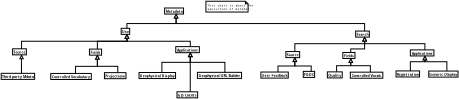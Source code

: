 <?xml version="1.0"?>
<diagram xmlns:dia="http://www.lysator.liu.se/~alla/dia/">
  <diagramdata>
    <attribute name="background">
      <color val="#ffffff"/>
    </attribute>
    <attribute name="paper">
      <composite type="paper">
        <attribute name="name">
          <string>#Letter#</string>
        </attribute>
        <attribute name="tmargin">
          <real val="2.54"/>
        </attribute>
        <attribute name="bmargin">
          <real val="2.54"/>
        </attribute>
        <attribute name="lmargin">
          <real val="2.54"/>
        </attribute>
        <attribute name="rmargin">
          <real val="2.54"/>
        </attribute>
        <attribute name="is_portrait">
          <boolean val="false"/>
        </attribute>
        <attribute name="scaling">
          <real val="0.213"/>
        </attribute>
        <attribute name="fitto">
          <boolean val="true"/>
        </attribute>
        <attribute name="fitwidth">
          <int val="1"/>
        </attribute>
        <attribute name="fitheight">
          <int val="1"/>
        </attribute>
      </composite>
    </attribute>
    <attribute name="grid">
      <composite type="grid">
        <attribute name="width_x">
          <real val="1"/>
        </attribute>
        <attribute name="width_y">
          <real val="1"/>
        </attribute>
        <attribute name="visible_x">
          <int val="1"/>
        </attribute>
        <attribute name="visible_y">
          <int val="1"/>
        </attribute>
      </composite>
    </attribute>
    <attribute name="guides">
      <composite type="guides">
        <attribute name="hguides"/>
        <attribute name="vguides"/>
      </composite>
    </attribute>
  </diagramdata>
  <layer name="Background" visible="true">
    <object type="UML - Class" version="0" id="O0">
      <attribute name="obj_pos">
        <point val="18.7,2.85"/>
      </attribute>
      <attribute name="obj_bb">
        <rectangle val="18.65,2.8;24.075,4.3"/>
      </attribute>
      <attribute name="elem_corner">
        <point val="18.7,2.85"/>
      </attribute>
      <attribute name="elem_width">
        <real val="5.325"/>
      </attribute>
      <attribute name="elem_height">
        <real val="1.4"/>
      </attribute>
      <attribute name="name">
        <string>#Metadata#</string>
      </attribute>
      <attribute name="stereotype">
        <string/>
      </attribute>
      <attribute name="abstract">
        <boolean val="false"/>
      </attribute>
      <attribute name="suppress_attributes">
        <boolean val="false"/>
      </attribute>
      <attribute name="suppress_operations">
        <boolean val="false"/>
      </attribute>
      <attribute name="visible_attributes">
        <boolean val="false"/>
      </attribute>
      <attribute name="visible_operations">
        <boolean val="false"/>
      </attribute>
      <attribute name="attributes"/>
      <attribute name="operations"/>
      <attribute name="template">
        <boolean val="false"/>
      </attribute>
      <attribute name="templates"/>
    </object>
    <object type="UML - Class" version="0" id="O1">
      <attribute name="obj_pos">
        <point val="8.65,7.55"/>
      </attribute>
      <attribute name="obj_bb">
        <rectangle val="8.6,7.5;11.358,9"/>
      </attribute>
      <attribute name="elem_corner">
        <point val="8.65,7.55"/>
      </attribute>
      <attribute name="elem_width">
        <real val="2.658"/>
      </attribute>
      <attribute name="elem_height">
        <real val="1.4"/>
      </attribute>
      <attribute name="name">
        <string>#Use#</string>
      </attribute>
      <attribute name="stereotype">
        <string/>
      </attribute>
      <attribute name="abstract">
        <boolean val="false"/>
      </attribute>
      <attribute name="suppress_attributes">
        <boolean val="false"/>
      </attribute>
      <attribute name="suppress_operations">
        <boolean val="false"/>
      </attribute>
      <attribute name="visible_attributes">
        <boolean val="false"/>
      </attribute>
      <attribute name="visible_operations">
        <boolean val="false"/>
      </attribute>
      <attribute name="attributes"/>
      <attribute name="operations"/>
      <attribute name="template">
        <boolean val="false"/>
      </attribute>
      <attribute name="templates"/>
    </object>
    <object type="UML - Generalization" version="0" id="O2">
      <attribute name="obj_pos">
        <point val="21.362,4.25"/>
      </attribute>
      <attribute name="obj_bb">
        <rectangle val="9.129,3.4;22.212,8.4"/>
      </attribute>
      <attribute name="orth_points">
        <point val="21.362,4.25"/>
        <point val="21.362,6.45"/>
        <point val="9.979,6.45"/>
        <point val="9.979,7.55"/>
      </attribute>
      <attribute name="orth_orient">
        <enum val="1"/>
        <enum val="0"/>
        <enum val="1"/>
      </attribute>
      <attribute name="name">
        <string/>
      </attribute>
      <attribute name="stereotype">
        <string/>
      </attribute>
      <connections>
        <connection handle="0" to="O0" connection="6"/>
        <connection handle="1" to="O1" connection="1"/>
      </connections>
    </object>
    <object type="UML - Class" version="0" id="O3">
      <attribute name="obj_pos">
        <point val="62.909,8.189"/>
      </attribute>
      <attribute name="obj_bb">
        <rectangle val="62.859,8.139;67.112,9.639"/>
      </attribute>
      <attribute name="elem_corner">
        <point val="62.909,8.189"/>
      </attribute>
      <attribute name="elem_width">
        <real val="4.153"/>
      </attribute>
      <attribute name="elem_height">
        <real val="1.4"/>
      </attribute>
      <attribute name="name">
        <string>#Search#</string>
      </attribute>
      <attribute name="stereotype">
        <string/>
      </attribute>
      <attribute name="abstract">
        <boolean val="false"/>
      </attribute>
      <attribute name="suppress_attributes">
        <boolean val="false"/>
      </attribute>
      <attribute name="suppress_operations">
        <boolean val="false"/>
      </attribute>
      <attribute name="visible_attributes">
        <boolean val="false"/>
      </attribute>
      <attribute name="visible_operations">
        <boolean val="false"/>
      </attribute>
      <attribute name="attributes"/>
      <attribute name="operations"/>
      <attribute name="template">
        <boolean val="false"/>
      </attribute>
      <attribute name="templates"/>
    </object>
    <object type="UML - Generalization" version="0" id="O4">
      <attribute name="obj_pos">
        <point val="21.362,4.25"/>
      </attribute>
      <attribute name="obj_bb">
        <rectangle val="20.512,3.4;65.835,9.039"/>
      </attribute>
      <attribute name="orth_points">
        <point val="21.362,4.25"/>
        <point val="21.362,6.45"/>
        <point val="64.985,6.45"/>
        <point val="64.985,8.189"/>
      </attribute>
      <attribute name="orth_orient">
        <enum val="1"/>
        <enum val="0"/>
        <enum val="1"/>
      </attribute>
      <attribute name="name">
        <string/>
      </attribute>
      <attribute name="stereotype">
        <string/>
      </attribute>
      <connections>
        <connection handle="0" to="O0" connection="6"/>
        <connection handle="1" to="O3" connection="1"/>
      </connections>
    </object>
    <object type="UML - Class" version="0" id="O5">
      <attribute name="obj_pos">
        <point val="4.778,17.81"/>
      </attribute>
      <attribute name="obj_bb">
        <rectangle val="4.728,17.76;11.002,19.26"/>
      </attribute>
      <attribute name="elem_corner">
        <point val="4.778,17.81"/>
      </attribute>
      <attribute name="elem_width">
        <real val="6.173"/>
      </attribute>
      <attribute name="elem_height">
        <real val="1.4"/>
      </attribute>
      <attribute name="name">
        <string>#Projections#</string>
      </attribute>
      <attribute name="stereotype">
        <string/>
      </attribute>
      <attribute name="abstract">
        <boolean val="false"/>
      </attribute>
      <attribute name="suppress_attributes">
        <boolean val="false"/>
      </attribute>
      <attribute name="suppress_operations">
        <boolean val="false"/>
      </attribute>
      <attribute name="visible_attributes">
        <boolean val="false"/>
      </attribute>
      <attribute name="visible_operations">
        <boolean val="false"/>
      </attribute>
      <attribute name="attributes"/>
      <attribute name="operations"/>
      <attribute name="template">
        <boolean val="false"/>
      </attribute>
      <attribute name="templates"/>
    </object>
    <object type="UML - Class" version="0" id="O6">
      <attribute name="obj_pos">
        <point val="12.787,17.775"/>
      </attribute>
      <attribute name="obj_bb">
        <rectangle val="12.737,17.725;23.414,19.225"/>
      </attribute>
      <attribute name="elem_corner">
        <point val="12.787,17.775"/>
      </attribute>
      <attribute name="elem_width">
        <real val="10.577"/>
      </attribute>
      <attribute name="elem_height">
        <real val="1.4"/>
      </attribute>
      <attribute name="name">
        <string>#Geophysical Display#</string>
      </attribute>
      <attribute name="stereotype">
        <string/>
      </attribute>
      <attribute name="abstract">
        <boolean val="false"/>
      </attribute>
      <attribute name="suppress_attributes">
        <boolean val="false"/>
      </attribute>
      <attribute name="suppress_operations">
        <boolean val="false"/>
      </attribute>
      <attribute name="visible_attributes">
        <boolean val="false"/>
      </attribute>
      <attribute name="visible_operations">
        <boolean val="false"/>
      </attribute>
      <attribute name="attributes"/>
      <attribute name="operations"/>
      <attribute name="template">
        <boolean val="false"/>
      </attribute>
      <attribute name="templates"/>
    </object>
    <object type="UML - Class" version="0" id="O7">
      <attribute name="obj_pos">
        <point val="26.294,17.739"/>
      </attribute>
      <attribute name="obj_bb">
        <rectangle val="26.244,17.689;39.062,19.189"/>
      </attribute>
      <attribute name="elem_corner">
        <point val="26.294,17.739"/>
      </attribute>
      <attribute name="elem_width">
        <real val="12.718"/>
      </attribute>
      <attribute name="elem_height">
        <real val="1.4"/>
      </attribute>
      <attribute name="name">
        <string>#Geophysical URL Builder#</string>
      </attribute>
      <attribute name="stereotype">
        <string/>
      </attribute>
      <attribute name="abstract">
        <boolean val="false"/>
      </attribute>
      <attribute name="suppress_attributes">
        <boolean val="false"/>
      </attribute>
      <attribute name="suppress_operations">
        <boolean val="false"/>
      </attribute>
      <attribute name="visible_attributes">
        <boolean val="false"/>
      </attribute>
      <attribute name="visible_operations">
        <boolean val="false"/>
      </attribute>
      <attribute name="attributes"/>
      <attribute name="operations"/>
      <attribute name="template">
        <boolean val="false"/>
      </attribute>
      <attribute name="templates"/>
    </object>
    <object type="UML - Class" version="0" id="O8">
      <attribute name="obj_pos">
        <point val="-19.11,17.967"/>
      </attribute>
      <attribute name="obj_bb">
        <rectangle val="-19.16,17.917;-9.696,19.417"/>
      </attribute>
      <attribute name="elem_corner">
        <point val="-19.11,17.967"/>
      </attribute>
      <attribute name="elem_width">
        <real val="9.365"/>
      </attribute>
      <attribute name="elem_height">
        <real val="1.4"/>
      </attribute>
      <attribute name="name">
        <string>#Third party Mdata#</string>
      </attribute>
      <attribute name="stereotype">
        <string/>
      </attribute>
      <attribute name="abstract">
        <boolean val="false"/>
      </attribute>
      <attribute name="suppress_attributes">
        <boolean val="false"/>
      </attribute>
      <attribute name="suppress_operations">
        <boolean val="false"/>
      </attribute>
      <attribute name="visible_attributes">
        <boolean val="false"/>
      </attribute>
      <attribute name="visible_operations">
        <boolean val="false"/>
      </attribute>
      <attribute name="attributes"/>
      <attribute name="operations"/>
      <attribute name="template">
        <boolean val="false"/>
      </attribute>
      <attribute name="templates"/>
    </object>
    <object type="UML - Class" version="0" id="O9">
      <attribute name="obj_pos">
        <point val="21.569,22.241"/>
      </attribute>
      <attribute name="obj_bb">
        <rectangle val="21.519,22.191;27.752,23.691"/>
      </attribute>
      <attribute name="elem_corner">
        <point val="21.569,22.241"/>
      </attribute>
      <attribute name="elem_width">
        <real val="6.133"/>
      </attribute>
      <attribute name="elem_height">
        <real val="1.4"/>
      </attribute>
      <attribute name="name">
        <string>#GIS Clients#</string>
      </attribute>
      <attribute name="stereotype">
        <string/>
      </attribute>
      <attribute name="abstract">
        <boolean val="false"/>
      </attribute>
      <attribute name="suppress_attributes">
        <boolean val="false"/>
      </attribute>
      <attribute name="suppress_operations">
        <boolean val="false"/>
      </attribute>
      <attribute name="visible_attributes">
        <boolean val="false"/>
      </attribute>
      <attribute name="visible_operations">
        <boolean val="false"/>
      </attribute>
      <attribute name="attributes"/>
      <attribute name="operations"/>
      <attribute name="template">
        <boolean val="false"/>
      </attribute>
      <attribute name="templates"/>
    </object>
    <object type="UML - Class" version="0" id="O10">
      <attribute name="obj_pos">
        <point val="-7.64,17.996"/>
      </attribute>
      <attribute name="obj_bb">
        <rectangle val="-7.69,17.946;3.876,19.446"/>
      </attribute>
      <attribute name="elem_corner">
        <point val="-7.64,17.996"/>
      </attribute>
      <attribute name="elem_width">
        <real val="11.466"/>
      </attribute>
      <attribute name="elem_height">
        <real val="1.4"/>
      </attribute>
      <attribute name="name">
        <string>#Controlled Vocabulary#</string>
      </attribute>
      <attribute name="stereotype">
        <string/>
      </attribute>
      <attribute name="abstract">
        <boolean val="false"/>
      </attribute>
      <attribute name="suppress_attributes">
        <boolean val="false"/>
      </attribute>
      <attribute name="suppress_operations">
        <boolean val="false"/>
      </attribute>
      <attribute name="visible_attributes">
        <boolean val="false"/>
      </attribute>
      <attribute name="visible_operations">
        <boolean val="false"/>
      </attribute>
      <attribute name="attributes"/>
      <attribute name="operations"/>
      <attribute name="template">
        <boolean val="false"/>
      </attribute>
      <attribute name="templates"/>
    </object>
    <object type="UML - Class" version="0" id="O11">
      <attribute name="obj_pos">
        <point val="72.261,17.412"/>
      </attribute>
      <attribute name="obj_bb">
        <rectangle val="72.211,17.362;78.929,18.862"/>
      </attribute>
      <attribute name="elem_corner">
        <point val="72.261,17.412"/>
      </attribute>
      <attribute name="elem_width">
        <real val="6.618"/>
      </attribute>
      <attribute name="elem_height">
        <real val="1.4"/>
      </attribute>
      <attribute name="name">
        <string>#Registration#</string>
      </attribute>
      <attribute name="stereotype">
        <string/>
      </attribute>
      <attribute name="abstract">
        <boolean val="false"/>
      </attribute>
      <attribute name="suppress_attributes">
        <boolean val="false"/>
      </attribute>
      <attribute name="suppress_operations">
        <boolean val="false"/>
      </attribute>
      <attribute name="visible_attributes">
        <boolean val="false"/>
      </attribute>
      <attribute name="visible_operations">
        <boolean val="false"/>
      </attribute>
      <attribute name="attributes"/>
      <attribute name="operations"/>
      <attribute name="template">
        <boolean val="false"/>
      </attribute>
      <attribute name="templates"/>
    </object>
    <object type="UML - Class" version="0" id="O12">
      <attribute name="obj_pos">
        <point val="56.367,17.633"/>
      </attribute>
      <attribute name="obj_bb">
        <rectangle val="56.317,17.583;60.691,19.083"/>
      </attribute>
      <attribute name="elem_corner">
        <point val="56.367,17.633"/>
      </attribute>
      <attribute name="elem_width">
        <real val="4.274"/>
      </attribute>
      <attribute name="elem_height">
        <real val="1.4"/>
      </attribute>
      <attribute name="name">
        <string>#Quality#</string>
      </attribute>
      <attribute name="stereotype">
        <string/>
      </attribute>
      <attribute name="abstract">
        <boolean val="false"/>
      </attribute>
      <attribute name="suppress_attributes">
        <boolean val="false"/>
      </attribute>
      <attribute name="suppress_operations">
        <boolean val="false"/>
      </attribute>
      <attribute name="visible_attributes">
        <boolean val="false"/>
      </attribute>
      <attribute name="visible_operations">
        <boolean val="false"/>
      </attribute>
      <attribute name="attributes"/>
      <attribute name="operations"/>
      <attribute name="template">
        <boolean val="false"/>
      </attribute>
      <attribute name="templates"/>
    </object>
    <object type="UML - Class" version="0" id="O13">
      <attribute name="obj_pos">
        <point val="50.793,17.514"/>
      </attribute>
      <attribute name="obj_bb">
        <rectangle val="50.743,17.464;54.512,18.964"/>
      </attribute>
      <attribute name="elem_corner">
        <point val="50.793,17.514"/>
      </attribute>
      <attribute name="elem_width">
        <real val="3.668"/>
      </attribute>
      <attribute name="elem_height">
        <real val="1.4"/>
      </attribute>
      <attribute name="name">
        <string>#FGDC#</string>
      </attribute>
      <attribute name="stereotype">
        <string/>
      </attribute>
      <attribute name="abstract">
        <boolean val="false"/>
      </attribute>
      <attribute name="suppress_attributes">
        <boolean val="false"/>
      </attribute>
      <attribute name="suppress_operations">
        <boolean val="false"/>
      </attribute>
      <attribute name="visible_attributes">
        <boolean val="false"/>
      </attribute>
      <attribute name="visible_operations">
        <boolean val="false"/>
      </attribute>
      <attribute name="attributes"/>
      <attribute name="operations"/>
      <attribute name="template">
        <boolean val="false"/>
      </attribute>
      <attribute name="templates"/>
    </object>
    <object type="UML - Class" version="0" id="O14">
      <attribute name="obj_pos">
        <point val="40.986,17.671"/>
      </attribute>
      <attribute name="obj_bb">
        <rectangle val="40.936,17.621;48.947,19.121"/>
      </attribute>
      <attribute name="elem_corner">
        <point val="40.986,17.671"/>
      </attribute>
      <attribute name="elem_width">
        <real val="7.91"/>
      </attribute>
      <attribute name="elem_height">
        <real val="1.4"/>
      </attribute>
      <attribute name="name">
        <string>#User Feedback#</string>
      </attribute>
      <attribute name="stereotype">
        <string/>
      </attribute>
      <attribute name="abstract">
        <boolean val="false"/>
      </attribute>
      <attribute name="suppress_attributes">
        <boolean val="false"/>
      </attribute>
      <attribute name="suppress_operations">
        <boolean val="false"/>
      </attribute>
      <attribute name="visible_attributes">
        <boolean val="false"/>
      </attribute>
      <attribute name="visible_operations">
        <boolean val="false"/>
      </attribute>
      <attribute name="attributes"/>
      <attribute name="operations"/>
      <attribute name="template">
        <boolean val="false"/>
      </attribute>
      <attribute name="templates"/>
    </object>
    <object type="UML - Class" version="0" id="O15">
      <attribute name="obj_pos">
        <point val="79.827,17.443"/>
      </attribute>
      <attribute name="obj_bb">
        <rectangle val="79.777,17.393;88.272,18.893"/>
      </attribute>
      <attribute name="elem_corner">
        <point val="79.827,17.443"/>
      </attribute>
      <attribute name="elem_width">
        <real val="8.395"/>
      </attribute>
      <attribute name="elem_height">
        <real val="1.4"/>
      </attribute>
      <attribute name="name">
        <string>#Generic DIsplay#</string>
      </attribute>
      <attribute name="stereotype">
        <string/>
      </attribute>
      <attribute name="abstract">
        <boolean val="false"/>
      </attribute>
      <attribute name="suppress_attributes">
        <boolean val="false"/>
      </attribute>
      <attribute name="suppress_operations">
        <boolean val="false"/>
      </attribute>
      <attribute name="visible_attributes">
        <boolean val="false"/>
      </attribute>
      <attribute name="visible_operations">
        <boolean val="false"/>
      </attribute>
      <attribute name="attributes"/>
      <attribute name="operations"/>
      <attribute name="template">
        <boolean val="false"/>
      </attribute>
      <attribute name="templates"/>
    </object>
    <object type="UML - Class" version="0" id="O16">
      <attribute name="obj_pos">
        <point val="61.676,17.7"/>
      </attribute>
      <attribute name="obj_bb">
        <rectangle val="61.626,17.65;71.01,19.15"/>
      </attribute>
      <attribute name="elem_corner">
        <point val="61.676,17.7"/>
      </attribute>
      <attribute name="elem_width">
        <real val="9.284"/>
      </attribute>
      <attribute name="elem_height">
        <real val="1.4"/>
      </attribute>
      <attribute name="name">
        <string>#Controlled Vocab.#</string>
      </attribute>
      <attribute name="stereotype">
        <string/>
      </attribute>
      <attribute name="abstract">
        <boolean val="false"/>
      </attribute>
      <attribute name="suppress_attributes">
        <boolean val="false"/>
      </attribute>
      <attribute name="suppress_operations">
        <boolean val="false"/>
      </attribute>
      <attribute name="visible_attributes">
        <boolean val="false"/>
      </attribute>
      <attribute name="visible_operations">
        <boolean val="false"/>
      </attribute>
      <attribute name="attributes"/>
      <attribute name="operations"/>
      <attribute name="template">
        <boolean val="false"/>
      </attribute>
      <attribute name="templates"/>
    </object>
    <object type="UML - Class" version="0" id="O17">
      <attribute name="obj_pos">
        <point val="-16.483,12.291"/>
      </attribute>
      <attribute name="obj_bb">
        <rectangle val="-16.533,12.241;-12.28,13.741"/>
      </attribute>
      <attribute name="elem_corner">
        <point val="-16.483,12.291"/>
      </attribute>
      <attribute name="elem_width">
        <real val="4.153"/>
      </attribute>
      <attribute name="elem_height">
        <real val="1.4"/>
      </attribute>
      <attribute name="name">
        <string>#Source#</string>
      </attribute>
      <attribute name="stereotype">
        <string/>
      </attribute>
      <attribute name="abstract">
        <boolean val="false"/>
      </attribute>
      <attribute name="suppress_attributes">
        <boolean val="false"/>
      </attribute>
      <attribute name="suppress_operations">
        <boolean val="false"/>
      </attribute>
      <attribute name="visible_attributes">
        <boolean val="false"/>
      </attribute>
      <attribute name="visible_operations">
        <boolean val="false"/>
      </attribute>
      <attribute name="attributes"/>
      <attribute name="operations"/>
      <attribute name="template">
        <boolean val="false"/>
      </attribute>
      <attribute name="templates"/>
    </object>
    <object type="UML - Class" version="0" id="O18">
      <attribute name="obj_pos">
        <point val="1.311,12.361"/>
      </attribute>
      <attribute name="obj_bb">
        <rectangle val="1.261,12.312;5.03,13.812"/>
      </attribute>
      <attribute name="elem_corner">
        <point val="1.311,12.361"/>
      </attribute>
      <attribute name="elem_width">
        <real val="3.668"/>
      </attribute>
      <attribute name="elem_height">
        <real val="1.4"/>
      </attribute>
      <attribute name="name">
        <string>#Fields#</string>
      </attribute>
      <attribute name="stereotype">
        <string/>
      </attribute>
      <attribute name="abstract">
        <boolean val="false"/>
      </attribute>
      <attribute name="suppress_attributes">
        <boolean val="false"/>
      </attribute>
      <attribute name="suppress_operations">
        <boolean val="false"/>
      </attribute>
      <attribute name="visible_attributes">
        <boolean val="false"/>
      </attribute>
      <attribute name="visible_operations">
        <boolean val="false"/>
      </attribute>
      <attribute name="attributes"/>
      <attribute name="operations"/>
      <attribute name="template">
        <boolean val="false"/>
      </attribute>
      <attribute name="templates"/>
    </object>
    <object type="UML - Class" version="0" id="O19">
      <attribute name="obj_pos">
        <point val="21.281,11.791"/>
      </attribute>
      <attribute name="obj_bb">
        <rectangle val="21.231,11.741;28.07,13.241"/>
      </attribute>
      <attribute name="elem_corner">
        <point val="21.281,11.791"/>
      </attribute>
      <attribute name="elem_width">
        <real val="6.739"/>
      </attribute>
      <attribute name="elem_height">
        <real val="1.4"/>
      </attribute>
      <attribute name="name">
        <string>#Applications#</string>
      </attribute>
      <attribute name="stereotype">
        <string/>
      </attribute>
      <attribute name="abstract">
        <boolean val="false"/>
      </attribute>
      <attribute name="suppress_attributes">
        <boolean val="false"/>
      </attribute>
      <attribute name="suppress_operations">
        <boolean val="false"/>
      </attribute>
      <attribute name="visible_attributes">
        <boolean val="false"/>
      </attribute>
      <attribute name="visible_operations">
        <boolean val="false"/>
      </attribute>
      <attribute name="attributes"/>
      <attribute name="operations"/>
      <attribute name="template">
        <boolean val="false"/>
      </attribute>
      <attribute name="templates"/>
    </object>
    <object type="UML - Class" version="0" id="O20">
      <attribute name="obj_pos">
        <point val="46.764,12.933"/>
      </attribute>
      <attribute name="obj_bb">
        <rectangle val="46.714,12.883;50.967,14.383"/>
      </attribute>
      <attribute name="elem_corner">
        <point val="46.764,12.933"/>
      </attribute>
      <attribute name="elem_width">
        <real val="4.153"/>
      </attribute>
      <attribute name="elem_height">
        <real val="1.4"/>
      </attribute>
      <attribute name="name">
        <string>#Source#</string>
      </attribute>
      <attribute name="stereotype">
        <string/>
      </attribute>
      <attribute name="abstract">
        <boolean val="false"/>
      </attribute>
      <attribute name="suppress_attributes">
        <boolean val="false"/>
      </attribute>
      <attribute name="suppress_operations">
        <boolean val="false"/>
      </attribute>
      <attribute name="visible_attributes">
        <boolean val="false"/>
      </attribute>
      <attribute name="visible_operations">
        <boolean val="false"/>
      </attribute>
      <attribute name="attributes"/>
      <attribute name="operations"/>
      <attribute name="template">
        <boolean val="false"/>
      </attribute>
      <attribute name="templates"/>
    </object>
    <object type="UML - Class" version="0" id="O21">
      <attribute name="obj_pos">
        <point val="59.946,13.141"/>
      </attribute>
      <attribute name="obj_bb">
        <rectangle val="59.896,13.091;63.665,14.591"/>
      </attribute>
      <attribute name="elem_corner">
        <point val="59.946,13.141"/>
      </attribute>
      <attribute name="elem_width">
        <real val="3.668"/>
      </attribute>
      <attribute name="elem_height">
        <real val="1.4"/>
      </attribute>
      <attribute name="name">
        <string>#Fields#</string>
      </attribute>
      <attribute name="stereotype">
        <string/>
      </attribute>
      <attribute name="abstract">
        <boolean val="false"/>
      </attribute>
      <attribute name="suppress_attributes">
        <boolean val="false"/>
      </attribute>
      <attribute name="suppress_operations">
        <boolean val="false"/>
      </attribute>
      <attribute name="visible_attributes">
        <boolean val="false"/>
      </attribute>
      <attribute name="visible_operations">
        <boolean val="false"/>
      </attribute>
      <attribute name="attributes"/>
      <attribute name="operations"/>
      <attribute name="template">
        <boolean val="false"/>
      </attribute>
      <attribute name="templates"/>
    </object>
    <object type="UML - Class" version="0" id="O22">
      <attribute name="obj_pos">
        <point val="75.57,12.546"/>
      </attribute>
      <attribute name="obj_bb">
        <rectangle val="75.52,12.496;82.359,13.996"/>
      </attribute>
      <attribute name="elem_corner">
        <point val="75.57,12.546"/>
      </attribute>
      <attribute name="elem_width">
        <real val="6.739"/>
      </attribute>
      <attribute name="elem_height">
        <real val="1.4"/>
      </attribute>
      <attribute name="name">
        <string>#Applications#</string>
      </attribute>
      <attribute name="stereotype">
        <string/>
      </attribute>
      <attribute name="abstract">
        <boolean val="false"/>
      </attribute>
      <attribute name="suppress_attributes">
        <boolean val="false"/>
      </attribute>
      <attribute name="suppress_operations">
        <boolean val="false"/>
      </attribute>
      <attribute name="visible_attributes">
        <boolean val="false"/>
      </attribute>
      <attribute name="visible_operations">
        <boolean val="false"/>
      </attribute>
      <attribute name="attributes"/>
      <attribute name="operations"/>
      <attribute name="template">
        <boolean val="false"/>
      </attribute>
      <attribute name="templates"/>
    </object>
    <object type="UML - Generalization" version="0" id="O23">
      <attribute name="obj_pos">
        <point val="9.979,8.95"/>
      </attribute>
      <attribute name="obj_bb">
        <rectangle val="2.295,8.1;10.829,13.211"/>
      </attribute>
      <attribute name="orth_points">
        <point val="9.979,8.95"/>
        <point val="9.979,10.545"/>
        <point val="3.145,10.545"/>
        <point val="3.145,12.361"/>
      </attribute>
      <attribute name="orth_orient">
        <enum val="1"/>
        <enum val="0"/>
        <enum val="1"/>
      </attribute>
      <attribute name="name">
        <string/>
      </attribute>
      <attribute name="stereotype">
        <string/>
      </attribute>
      <connections>
        <connection handle="0" to="O1" connection="6"/>
        <connection handle="1" to="O18" connection="1"/>
      </connections>
    </object>
    <object type="UML - Generalization" version="0" id="O24">
      <attribute name="obj_pos">
        <point val="9.979,8.95"/>
      </attribute>
      <attribute name="obj_bb">
        <rectangle val="-15.256,8.1;10.829,13.141"/>
      </attribute>
      <attribute name="orth_points">
        <point val="9.979,8.95"/>
        <point val="9.979,10.545"/>
        <point val="-14.406,10.545"/>
        <point val="-14.406,12.291"/>
      </attribute>
      <attribute name="orth_orient">
        <enum val="1"/>
        <enum val="0"/>
        <enum val="1"/>
      </attribute>
      <attribute name="name">
        <string/>
      </attribute>
      <attribute name="stereotype">
        <string/>
      </attribute>
      <connections>
        <connection handle="0" to="O1" connection="6"/>
        <connection handle="1" to="O17" connection="1"/>
      </connections>
    </object>
    <object type="UML - Generalization" version="0" id="O25">
      <attribute name="obj_pos">
        <point val="9.979,8.95"/>
      </attribute>
      <attribute name="obj_bb">
        <rectangle val="9.129,8.1;25.5,12.641"/>
      </attribute>
      <attribute name="orth_points">
        <point val="9.979,8.95"/>
        <point val="9.979,10.545"/>
        <point val="24.65,10.545"/>
        <point val="24.65,11.791"/>
      </attribute>
      <attribute name="orth_orient">
        <enum val="1"/>
        <enum val="0"/>
        <enum val="1"/>
      </attribute>
      <attribute name="name">
        <string/>
      </attribute>
      <attribute name="stereotype">
        <string/>
      </attribute>
      <connections>
        <connection handle="0" to="O1" connection="6"/>
        <connection handle="1" to="O19" connection="1"/>
      </connections>
    </object>
    <object type="UML - Generalization" version="0" id="O26">
      <attribute name="obj_pos">
        <point val="-14.406,13.691"/>
      </attribute>
      <attribute name="obj_bb">
        <rectangle val="-15.278,12.841;-13.556,18.817"/>
      </attribute>
      <attribute name="orth_points">
        <point val="-14.406,13.691"/>
        <point val="-14.406,14.657"/>
        <point val="-14.428,14.657"/>
        <point val="-14.428,17.967"/>
      </attribute>
      <attribute name="orth_orient">
        <enum val="1"/>
        <enum val="0"/>
        <enum val="1"/>
      </attribute>
      <attribute name="name">
        <string/>
      </attribute>
      <attribute name="stereotype">
        <string/>
      </attribute>
      <connections>
        <connection handle="0" to="O17" connection="6"/>
        <connection handle="1" to="O8" connection="1"/>
      </connections>
    </object>
    <object type="UML - Generalization" version="0" id="O27">
      <attribute name="obj_pos">
        <point val="3.145,13.761"/>
      </attribute>
      <attribute name="obj_bb">
        <rectangle val="-2.757,12.912;3.995,18.846"/>
      </attribute>
      <attribute name="orth_points">
        <point val="3.145,13.761"/>
        <point val="3.145,16.354"/>
        <point val="-1.907,16.354"/>
        <point val="-1.907,17.996"/>
      </attribute>
      <attribute name="orth_orient">
        <enum val="1"/>
        <enum val="0"/>
        <enum val="1"/>
      </attribute>
      <attribute name="name">
        <string/>
      </attribute>
      <attribute name="stereotype">
        <string/>
      </attribute>
      <connections>
        <connection handle="0" to="O18" connection="6"/>
        <connection handle="1" to="O10" connection="1"/>
      </connections>
    </object>
    <object type="UML - Generalization" version="0" id="O28">
      <attribute name="obj_pos">
        <point val="24.65,13.191"/>
      </attribute>
      <attribute name="obj_bb">
        <rectangle val="17.226,12.341;25.5,18.625"/>
      </attribute>
      <attribute name="orth_points">
        <point val="24.65,13.191"/>
        <point val="24.65,15.425"/>
        <point val="18.076,15.425"/>
        <point val="18.076,17.775"/>
      </attribute>
      <attribute name="orth_orient">
        <enum val="1"/>
        <enum val="0"/>
        <enum val="1"/>
      </attribute>
      <attribute name="name">
        <string/>
      </attribute>
      <attribute name="stereotype">
        <string/>
      </attribute>
      <connections>
        <connection handle="0" to="O19" connection="6"/>
        <connection handle="1" to="O6" connection="1"/>
      </connections>
    </object>
    <object type="UML - Generalization" version="0" id="O29">
      <attribute name="obj_pos">
        <point val="64.985,9.589"/>
      </attribute>
      <attribute name="obj_bb">
        <rectangle val="47.99,8.739;65.835,13.783"/>
      </attribute>
      <attribute name="orth_points">
        <point val="64.985,9.589"/>
        <point val="64.985,11.111"/>
        <point val="48.84,11.111"/>
        <point val="48.84,12.933"/>
      </attribute>
      <attribute name="orth_orient">
        <enum val="1"/>
        <enum val="0"/>
        <enum val="1"/>
      </attribute>
      <attribute name="name">
        <string/>
      </attribute>
      <attribute name="stereotype">
        <string/>
      </attribute>
      <connections>
        <connection handle="0" to="O3" connection="6"/>
        <connection handle="1" to="O20" connection="1"/>
      </connections>
    </object>
    <object type="UML - Generalization" version="0" id="O30">
      <attribute name="obj_pos">
        <point val="64.985,9.589"/>
      </attribute>
      <attribute name="obj_bb">
        <rectangle val="60.93,8.739;65.835,13.991"/>
      </attribute>
      <attribute name="orth_points">
        <point val="64.985,9.589"/>
        <point val="64.985,12.323"/>
        <point val="61.78,12.323"/>
        <point val="61.78,13.141"/>
      </attribute>
      <attribute name="orth_orient">
        <enum val="1"/>
        <enum val="0"/>
        <enum val="1"/>
      </attribute>
      <attribute name="name">
        <string/>
      </attribute>
      <attribute name="stereotype">
        <string/>
      </attribute>
      <connections>
        <connection handle="0" to="O3" connection="6"/>
        <connection handle="1" to="O21" connection="1"/>
      </connections>
    </object>
    <object type="UML - Generalization" version="0" id="O31">
      <attribute name="obj_pos">
        <point val="64.985,9.589"/>
      </attribute>
      <attribute name="obj_bb">
        <rectangle val="64.135,8.739;79.789,13.396"/>
      </attribute>
      <attribute name="orth_points">
        <point val="64.985,9.589"/>
        <point val="64.985,11.111"/>
        <point val="78.939,11.111"/>
        <point val="78.939,12.546"/>
      </attribute>
      <attribute name="orth_orient">
        <enum val="1"/>
        <enum val="0"/>
        <enum val="1"/>
      </attribute>
      <attribute name="name">
        <string/>
      </attribute>
      <attribute name="stereotype">
        <string/>
      </attribute>
      <connections>
        <connection handle="0" to="O3" connection="6"/>
        <connection handle="1" to="O22" connection="1"/>
      </connections>
    </object>
    <object type="UML - Generalization" version="0" id="O32">
      <attribute name="obj_pos">
        <point val="48.84,14.333"/>
      </attribute>
      <attribute name="obj_bb">
        <rectangle val="44.091,13.483;49.69,18.521"/>
      </attribute>
      <attribute name="orth_points">
        <point val="48.84,14.333"/>
        <point val="48.84,16.273"/>
        <point val="44.941,16.273"/>
        <point val="44.941,17.671"/>
      </attribute>
      <attribute name="orth_orient">
        <enum val="1"/>
        <enum val="0"/>
        <enum val="1"/>
      </attribute>
      <attribute name="name">
        <string/>
      </attribute>
      <attribute name="stereotype">
        <string/>
      </attribute>
      <connections>
        <connection handle="0" to="O20" connection="6"/>
        <connection handle="1" to="O14" connection="1"/>
      </connections>
    </object>
    <object type="UML - Generalization" version="0" id="O33">
      <attribute name="obj_pos">
        <point val="61.78,14.541"/>
      </attribute>
      <attribute name="obj_bb">
        <rectangle val="57.654,13.691;62.63,18.483"/>
      </attribute>
      <attribute name="orth_points">
        <point val="61.78,14.541"/>
        <point val="61.78,16.203"/>
        <point val="58.504,16.203"/>
        <point val="58.504,17.633"/>
      </attribute>
      <attribute name="orth_orient">
        <enum val="1"/>
        <enum val="0"/>
        <enum val="1"/>
      </attribute>
      <attribute name="name">
        <string/>
      </attribute>
      <attribute name="stereotype">
        <string/>
      </attribute>
      <connections>
        <connection handle="0" to="O21" connection="6"/>
        <connection handle="1" to="O12" connection="1"/>
      </connections>
    </object>
    <object type="UML - Generalization" version="0" id="O34">
      <attribute name="obj_pos">
        <point val="78.939,13.946"/>
      </attribute>
      <attribute name="obj_bb">
        <rectangle val="74.72,13.096;79.789,18.262"/>
      </attribute>
      <attribute name="orth_points">
        <point val="78.939,13.946"/>
        <point val="78.939,15.283"/>
        <point val="75.57,15.283"/>
        <point val="75.57,17.412"/>
      </attribute>
      <attribute name="orth_orient">
        <enum val="1"/>
        <enum val="0"/>
        <enum val="1"/>
      </attribute>
      <attribute name="name">
        <string/>
      </attribute>
      <attribute name="stereotype">
        <string/>
      </attribute>
      <connections>
        <connection handle="0" to="O22" connection="6"/>
        <connection handle="1" to="O11" connection="1"/>
      </connections>
    </object>
    <object type="UML - Generalization" version="0" id="O35">
      <attribute name="obj_pos">
        <point val="3.145,13.761"/>
      </attribute>
      <attribute name="obj_bb">
        <rectangle val="2.295,12.912;8.715,18.66"/>
      </attribute>
      <attribute name="orth_points">
        <point val="3.145,13.761"/>
        <point val="3.145,16.344"/>
        <point val="7.865,16.344"/>
        <point val="7.865,17.81"/>
      </attribute>
      <attribute name="orth_orient">
        <enum val="1"/>
        <enum val="0"/>
        <enum val="1"/>
      </attribute>
      <attribute name="name">
        <string/>
      </attribute>
      <attribute name="stereotype">
        <string/>
      </attribute>
      <connections>
        <connection handle="0" to="O18" connection="6"/>
        <connection handle="1" to="O5" connection="1"/>
      </connections>
    </object>
    <object type="UML - Generalization" version="0" id="O36">
      <attribute name="obj_pos">
        <point val="24.65,13.191"/>
      </attribute>
      <attribute name="obj_bb">
        <rectangle val="23.8,12.341;33.503,18.589"/>
      </attribute>
      <attribute name="orth_points">
        <point val="24.65,13.191"/>
        <point val="24.65,15.425"/>
        <point val="32.653,15.425"/>
        <point val="32.653,17.739"/>
      </attribute>
      <attribute name="orth_orient">
        <enum val="1"/>
        <enum val="0"/>
        <enum val="1"/>
      </attribute>
      <attribute name="name">
        <string/>
      </attribute>
      <attribute name="stereotype">
        <string/>
      </attribute>
      <connections>
        <connection handle="0" to="O19" connection="6"/>
        <connection handle="1" to="O7" connection="1"/>
      </connections>
    </object>
    <object type="UML - Generalization" version="0" id="O37">
      <attribute name="obj_pos">
        <point val="24.65,13.191"/>
      </attribute>
      <attribute name="obj_bb">
        <rectangle val="23.786,12.341;25.5,23.091"/>
      </attribute>
      <attribute name="orth_points">
        <point val="24.65,13.191"/>
        <point val="24.65,15.425"/>
        <point val="24.636,15.425"/>
        <point val="24.636,22.241"/>
      </attribute>
      <attribute name="orth_orient">
        <enum val="1"/>
        <enum val="0"/>
        <enum val="1"/>
      </attribute>
      <attribute name="name">
        <string/>
      </attribute>
      <attribute name="stereotype">
        <string/>
      </attribute>
      <connections>
        <connection handle="0" to="O19" connection="6"/>
        <connection handle="1" to="O9" connection="1"/>
      </connections>
    </object>
    <object type="UML - Generalization" version="0" id="O38">
      <attribute name="obj_pos">
        <point val="48.84,14.333"/>
      </attribute>
      <attribute name="obj_bb">
        <rectangle val="47.99,13.483;53.477,18.364"/>
      </attribute>
      <attribute name="orth_points">
        <point val="48.84,14.333"/>
        <point val="48.84,16.273"/>
        <point val="52.627,16.273"/>
        <point val="52.627,17.514"/>
      </attribute>
      <attribute name="orth_orient">
        <enum val="1"/>
        <enum val="0"/>
        <enum val="1"/>
      </attribute>
      <attribute name="name">
        <string/>
      </attribute>
      <attribute name="stereotype">
        <string/>
      </attribute>
      <connections>
        <connection handle="0" to="O20" connection="6"/>
        <connection handle="1" to="O13" connection="1"/>
      </connections>
    </object>
    <object type="UML - Generalization" version="0" id="O39">
      <attribute name="obj_pos">
        <point val="61.78,14.541"/>
      </attribute>
      <attribute name="obj_bb">
        <rectangle val="60.93,13.691;67.168,18.55"/>
      </attribute>
      <attribute name="orth_points">
        <point val="61.78,14.541"/>
        <point val="61.78,16.203"/>
        <point val="66.318,16.203"/>
        <point val="66.318,17.7"/>
      </attribute>
      <attribute name="orth_orient">
        <enum val="1"/>
        <enum val="0"/>
        <enum val="1"/>
      </attribute>
      <attribute name="name">
        <string/>
      </attribute>
      <attribute name="stereotype">
        <string/>
      </attribute>
      <connections>
        <connection handle="0" to="O21" connection="6"/>
        <connection handle="1" to="O16" connection="1"/>
      </connections>
    </object>
    <object type="UML - Generalization" version="0" id="O40">
      <attribute name="obj_pos">
        <point val="78.939,13.946"/>
      </attribute>
      <attribute name="obj_bb">
        <rectangle val="78.089,13.096;84.875,18.293"/>
      </attribute>
      <attribute name="orth_points">
        <point val="78.939,13.946"/>
        <point val="78.939,15.283"/>
        <point val="84.025,15.283"/>
        <point val="84.025,17.443"/>
      </attribute>
      <attribute name="orth_orient">
        <enum val="1"/>
        <enum val="0"/>
        <enum val="1"/>
      </attribute>
      <attribute name="name">
        <string/>
      </attribute>
      <attribute name="stereotype">
        <string/>
      </attribute>
      <connections>
        <connection handle="0" to="O22" connection="6"/>
        <connection handle="1" to="O15" connection="1"/>
      </connections>
    </object>
    <object type="UML - Note" version="0" id="O41">
      <attribute name="obj_pos">
        <point val="28.261,1.281"/>
      </attribute>
      <attribute name="obj_bb">
        <rectangle val="28.211,1.231;40.561,3.831"/>
      </attribute>
      <attribute name="elem_corner">
        <point val="28.261,1.281"/>
      </attribute>
      <attribute name="elem_width">
        <real val="12.25"/>
      </attribute>
      <attribute name="elem_height">
        <real val="2.5"/>
      </attribute>
      <attribute name="text">
        <composite type="text">
          <attribute name="string">
            <string>#This chart is about the
aquisition of metadat.#</string>
          </attribute>
          <attribute name="font">
            <font name="Courier"/>
          </attribute>
          <attribute name="height">
            <real val="0.8"/>
          </attribute>
          <attribute name="pos">
            <point val="28.611,2.564"/>
          </attribute>
          <attribute name="color">
            <color val="#000000"/>
          </attribute>
          <attribute name="alignment">
            <enum val="0"/>
          </attribute>
        </composite>
      </attribute>
    </object>
  </layer>
</diagram>
